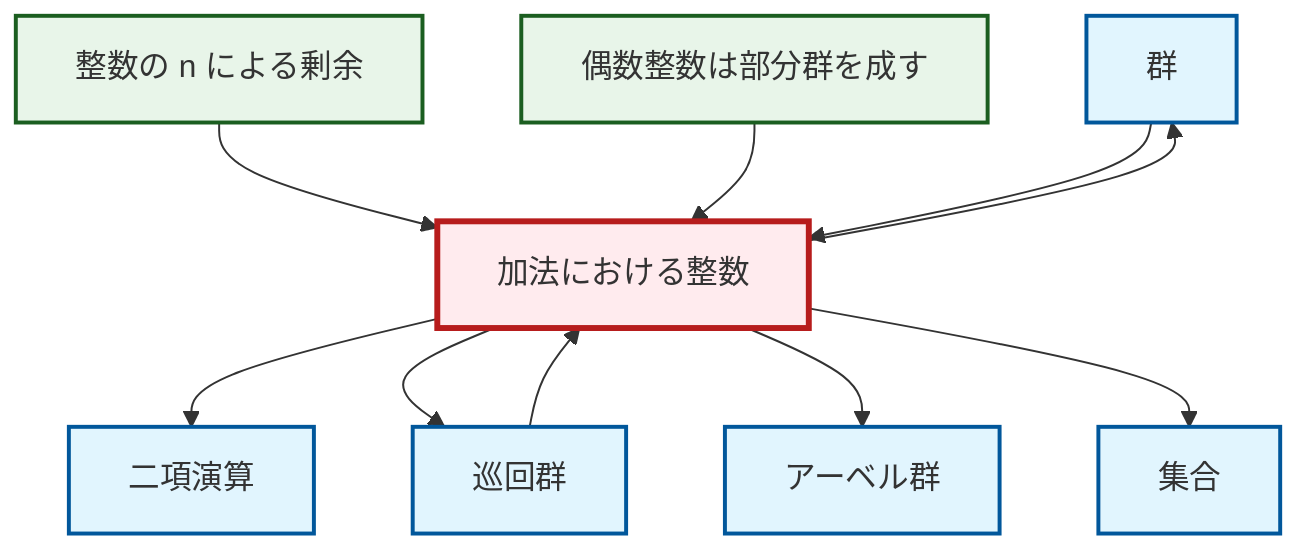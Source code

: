 graph TD
    classDef definition fill:#e1f5fe,stroke:#01579b,stroke-width:2px
    classDef theorem fill:#f3e5f5,stroke:#4a148c,stroke-width:2px
    classDef axiom fill:#fff3e0,stroke:#e65100,stroke-width:2px
    classDef example fill:#e8f5e9,stroke:#1b5e20,stroke-width:2px
    classDef current fill:#ffebee,stroke:#b71c1c,stroke-width:3px
    def-set["集合"]:::definition
    def-group["群"]:::definition
    ex-even-integers-subgroup["偶数整数は部分群を成す"]:::example
    def-abelian-group["アーベル群"]:::definition
    def-binary-operation["二項演算"]:::definition
    def-cyclic-group["巡回群"]:::definition
    ex-integers-addition["加法における整数"]:::example
    ex-quotient-integers-mod-n["整数の n による剰余"]:::example
    ex-quotient-integers-mod-n --> ex-integers-addition
    def-cyclic-group --> ex-integers-addition
    ex-integers-addition --> def-binary-operation
    ex-even-integers-subgroup --> ex-integers-addition
    def-group --> ex-integers-addition
    ex-integers-addition --> def-cyclic-group
    ex-integers-addition --> def-abelian-group
    ex-integers-addition --> def-group
    ex-integers-addition --> def-set
    class ex-integers-addition current